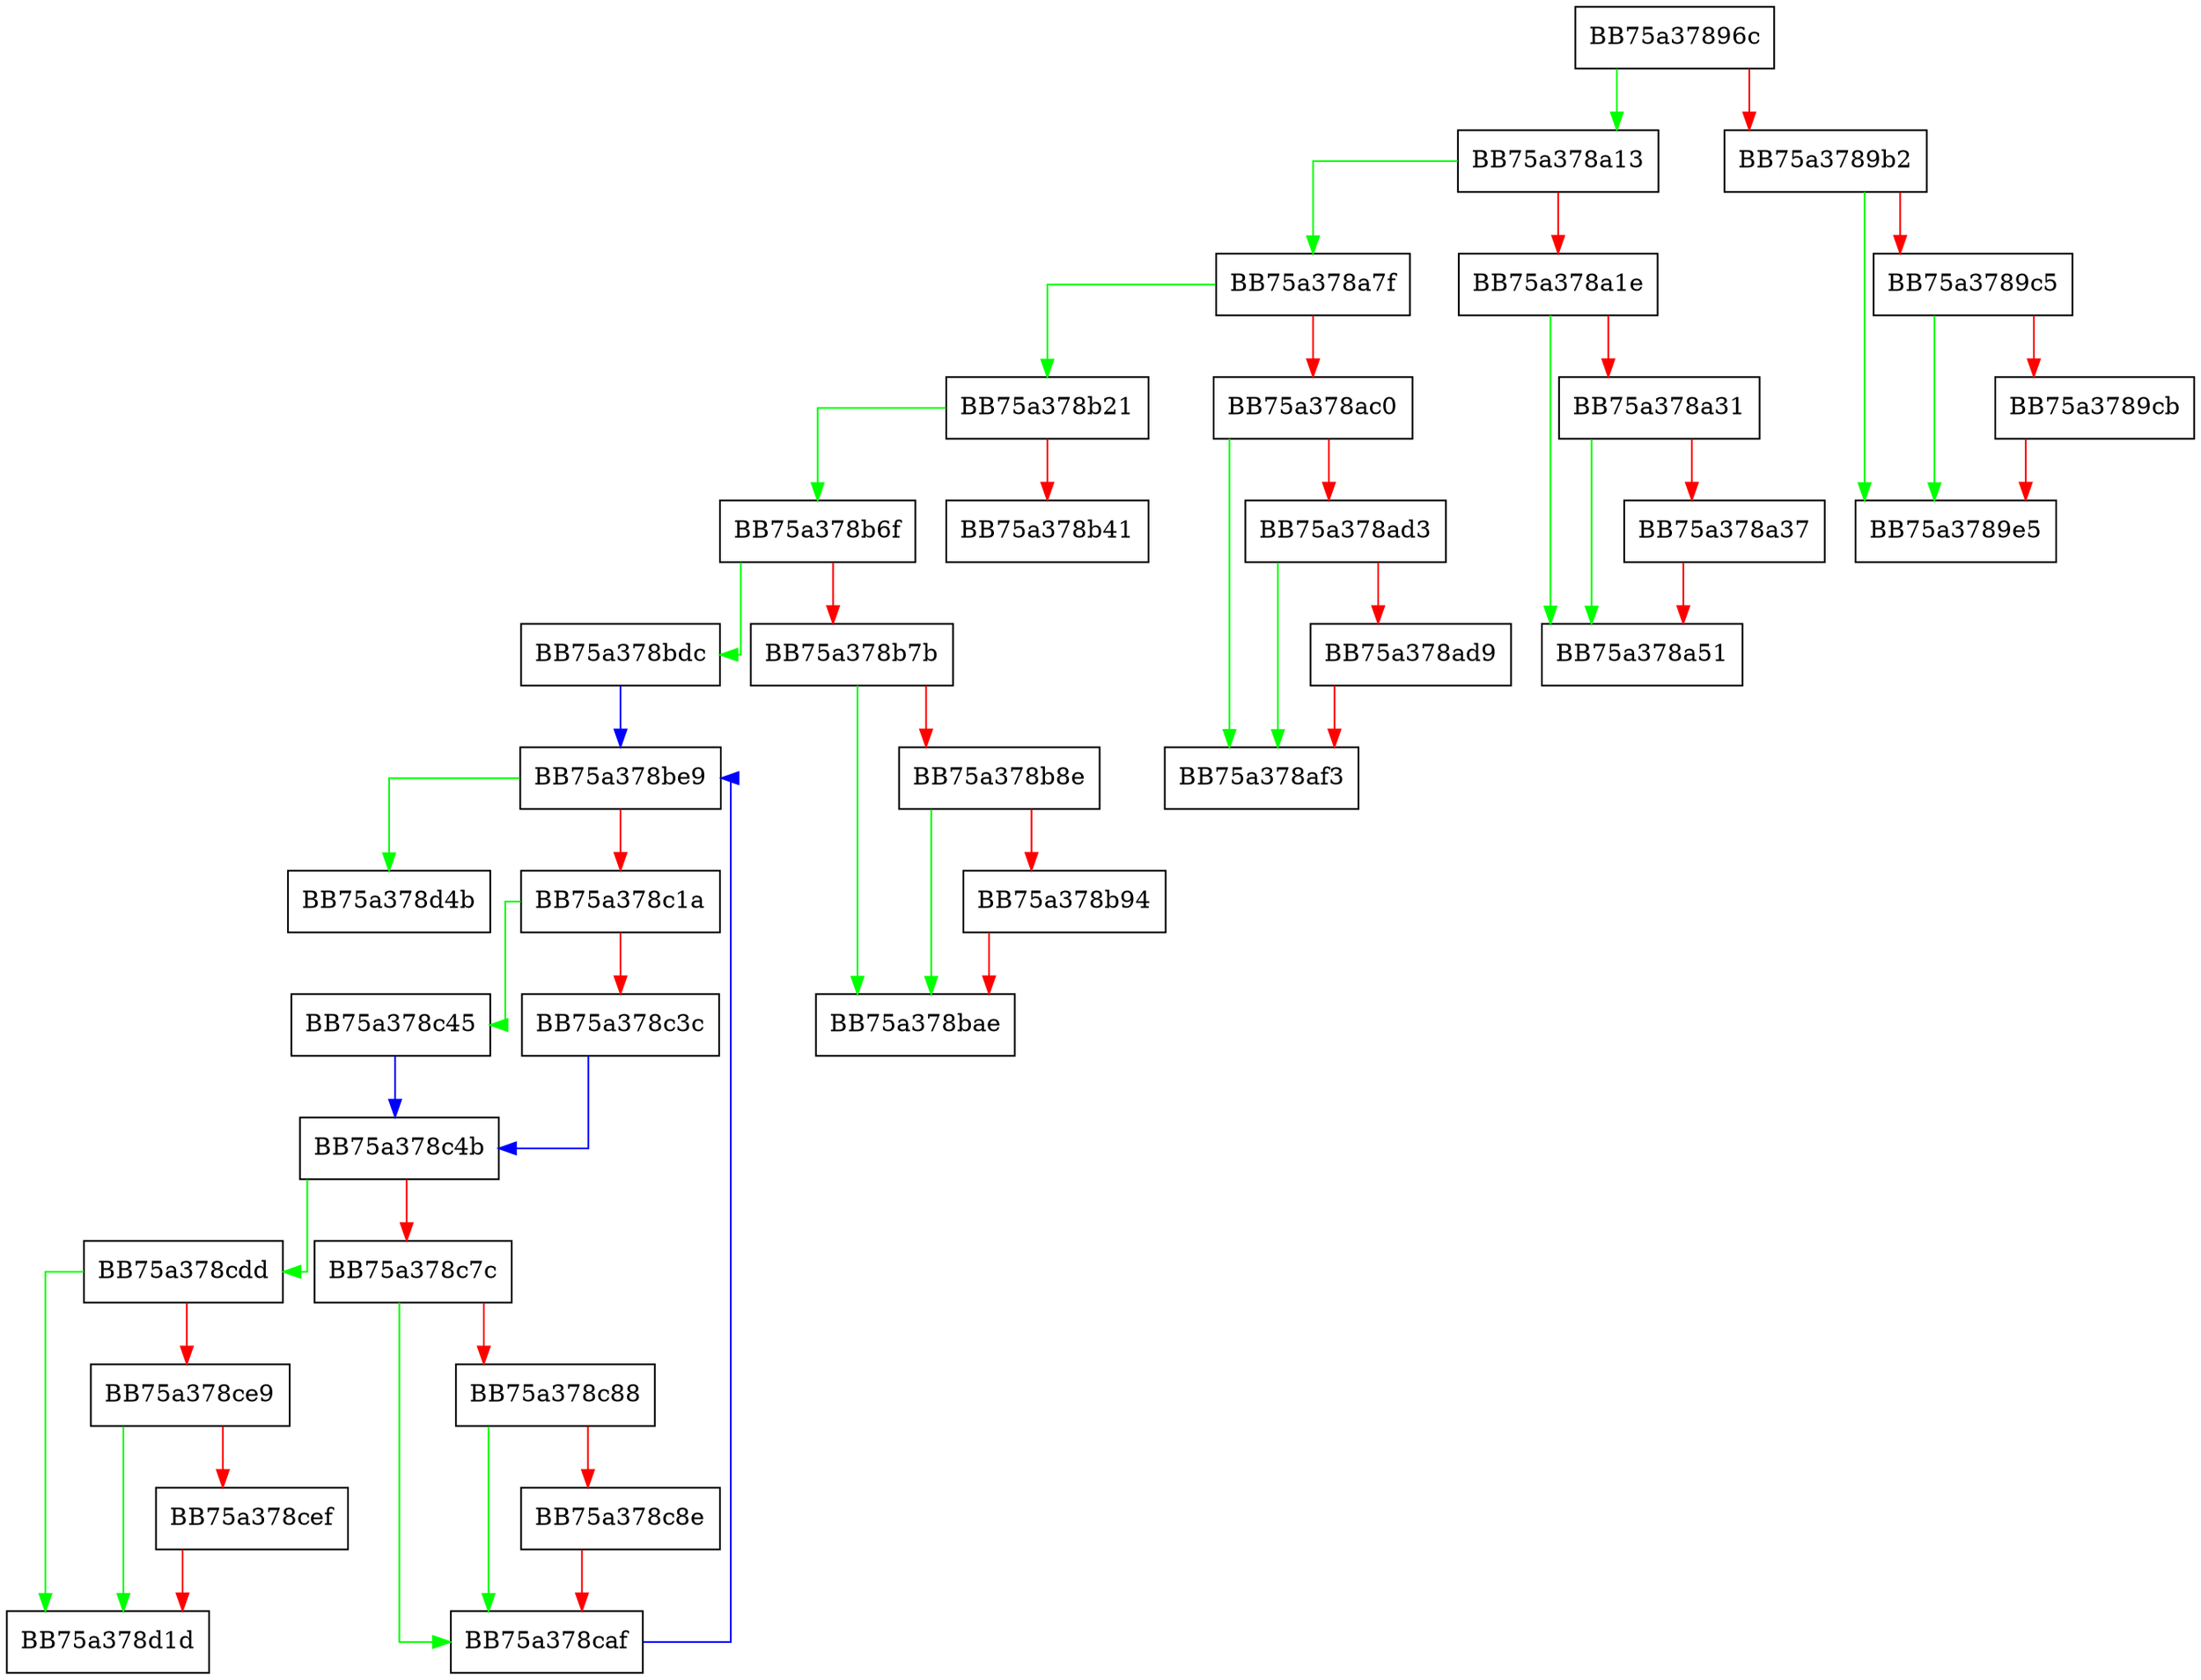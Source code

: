 digraph LoadCache {
  node [shape="box"];
  graph [splines=ortho];
  BB75a37896c -> BB75a378a13 [color="green"];
  BB75a37896c -> BB75a3789b2 [color="red"];
  BB75a3789b2 -> BB75a3789e5 [color="green"];
  BB75a3789b2 -> BB75a3789c5 [color="red"];
  BB75a3789c5 -> BB75a3789e5 [color="green"];
  BB75a3789c5 -> BB75a3789cb [color="red"];
  BB75a3789cb -> BB75a3789e5 [color="red"];
  BB75a378a13 -> BB75a378a7f [color="green"];
  BB75a378a13 -> BB75a378a1e [color="red"];
  BB75a378a1e -> BB75a378a51 [color="green"];
  BB75a378a1e -> BB75a378a31 [color="red"];
  BB75a378a31 -> BB75a378a51 [color="green"];
  BB75a378a31 -> BB75a378a37 [color="red"];
  BB75a378a37 -> BB75a378a51 [color="red"];
  BB75a378a7f -> BB75a378b21 [color="green"];
  BB75a378a7f -> BB75a378ac0 [color="red"];
  BB75a378ac0 -> BB75a378af3 [color="green"];
  BB75a378ac0 -> BB75a378ad3 [color="red"];
  BB75a378ad3 -> BB75a378af3 [color="green"];
  BB75a378ad3 -> BB75a378ad9 [color="red"];
  BB75a378ad9 -> BB75a378af3 [color="red"];
  BB75a378b21 -> BB75a378b6f [color="green"];
  BB75a378b21 -> BB75a378b41 [color="red"];
  BB75a378b6f -> BB75a378bdc [color="green"];
  BB75a378b6f -> BB75a378b7b [color="red"];
  BB75a378b7b -> BB75a378bae [color="green"];
  BB75a378b7b -> BB75a378b8e [color="red"];
  BB75a378b8e -> BB75a378bae [color="green"];
  BB75a378b8e -> BB75a378b94 [color="red"];
  BB75a378b94 -> BB75a378bae [color="red"];
  BB75a378bdc -> BB75a378be9 [color="blue"];
  BB75a378be9 -> BB75a378d4b [color="green"];
  BB75a378be9 -> BB75a378c1a [color="red"];
  BB75a378c1a -> BB75a378c45 [color="green"];
  BB75a378c1a -> BB75a378c3c [color="red"];
  BB75a378c3c -> BB75a378c4b [color="blue"];
  BB75a378c45 -> BB75a378c4b [color="blue"];
  BB75a378c4b -> BB75a378cdd [color="green"];
  BB75a378c4b -> BB75a378c7c [color="red"];
  BB75a378c7c -> BB75a378caf [color="green"];
  BB75a378c7c -> BB75a378c88 [color="red"];
  BB75a378c88 -> BB75a378caf [color="green"];
  BB75a378c88 -> BB75a378c8e [color="red"];
  BB75a378c8e -> BB75a378caf [color="red"];
  BB75a378caf -> BB75a378be9 [color="blue"];
  BB75a378cdd -> BB75a378d1d [color="green"];
  BB75a378cdd -> BB75a378ce9 [color="red"];
  BB75a378ce9 -> BB75a378d1d [color="green"];
  BB75a378ce9 -> BB75a378cef [color="red"];
  BB75a378cef -> BB75a378d1d [color="red"];
}